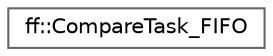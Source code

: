 digraph "类继承关系图"
{
 // LATEX_PDF_SIZE
  bgcolor="transparent";
  edge [fontname=Helvetica,fontsize=10,labelfontname=Helvetica,labelfontsize=10];
  node [fontname=Helvetica,fontsize=10,shape=box,height=0.2,width=0.4];
  rankdir="LR";
  Node0 [id="Node000000",label="ff::CompareTask_FIFO",height=0.2,width=0.4,color="grey40", fillcolor="white", style="filled",URL="$structff_1_1_compare_task___f_i_f_o.html",tooltip=" "];
}
